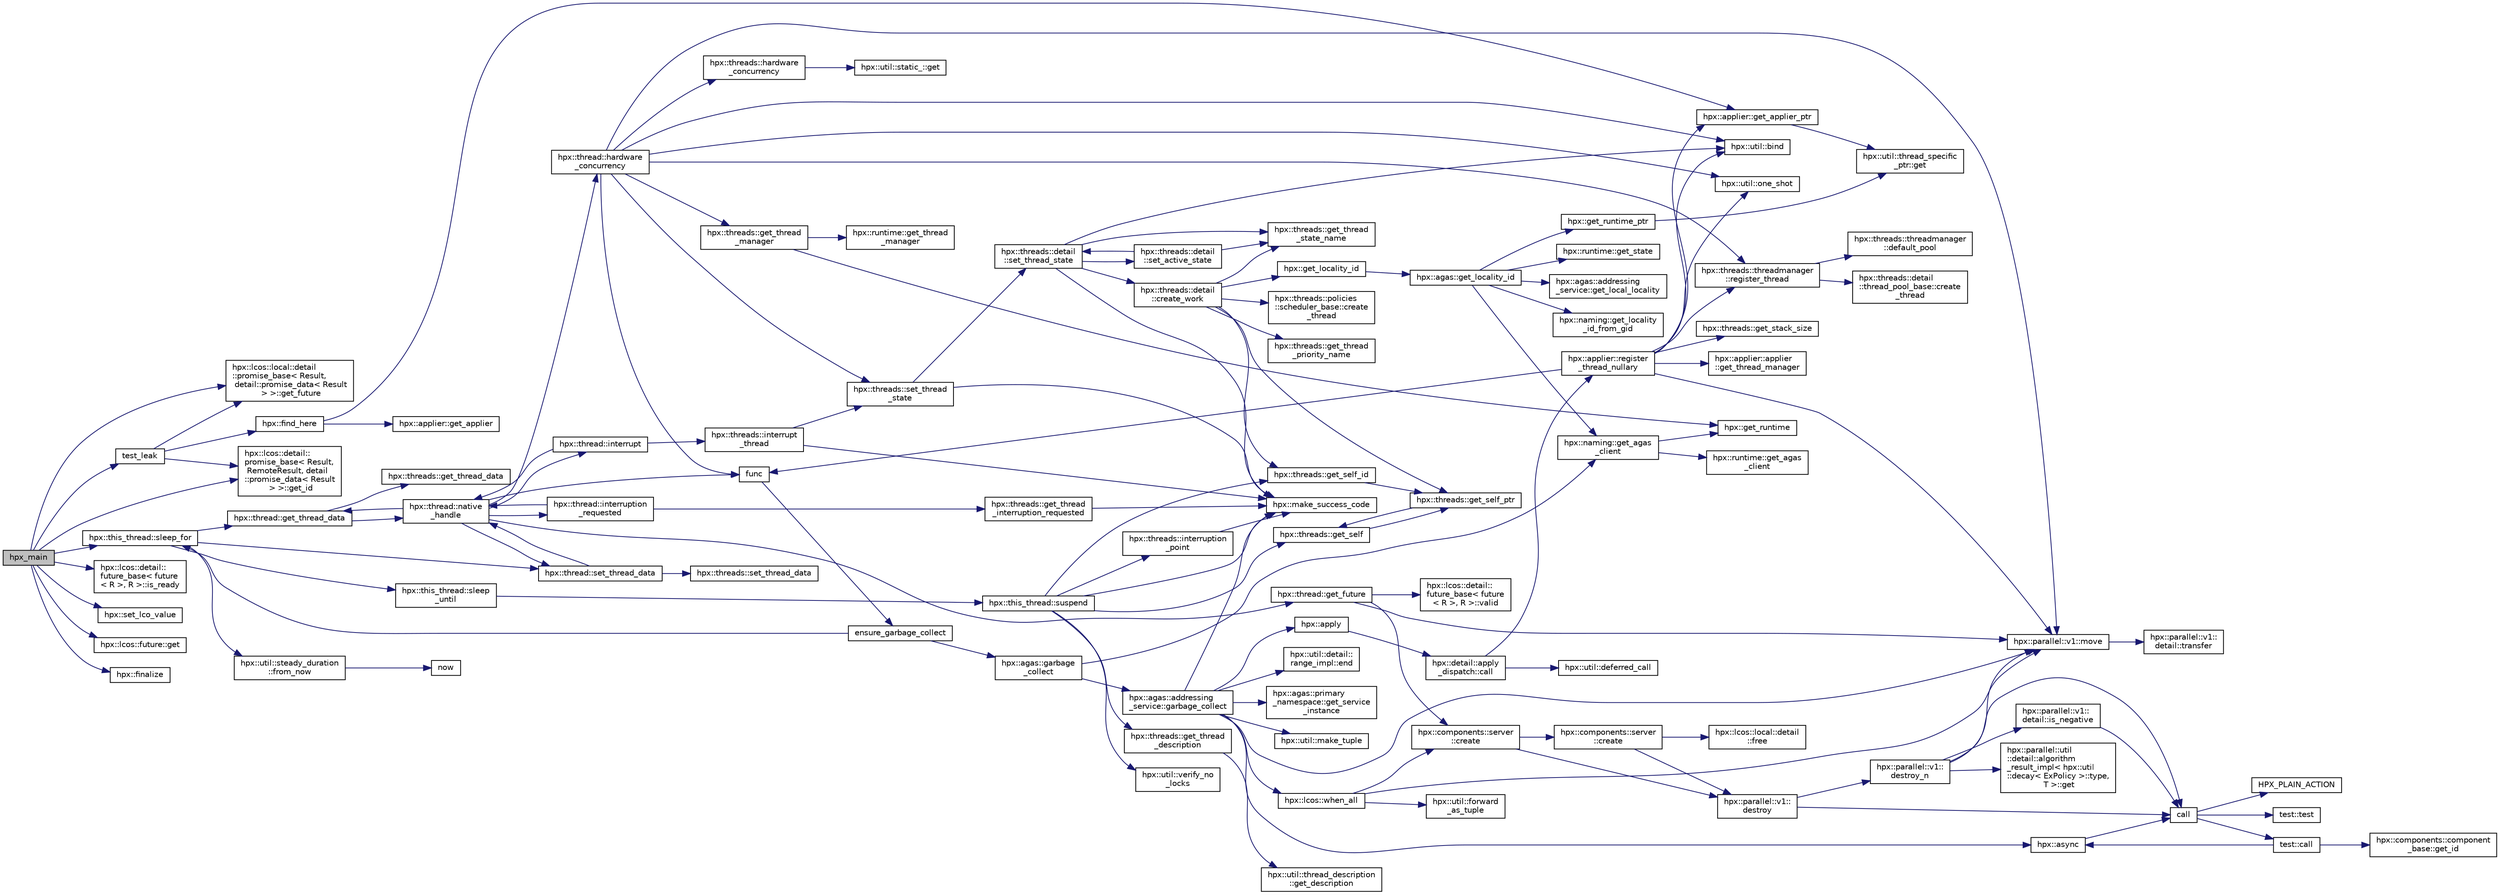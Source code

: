 digraph "hpx_main"
{
  edge [fontname="Helvetica",fontsize="10",labelfontname="Helvetica",labelfontsize="10"];
  node [fontname="Helvetica",fontsize="10",shape=record];
  rankdir="LR";
  Node2523 [label="hpx_main",height=0.2,width=0.4,color="black", fillcolor="grey75", style="filled", fontcolor="black"];
  Node2523 -> Node2524 [color="midnightblue",fontsize="10",style="solid",fontname="Helvetica"];
  Node2524 [label="test_leak",height=0.2,width=0.4,color="black", fillcolor="white", style="filled",URL="$d2/d67/promise__1620_8cpp.html#a586b2efa5b87f0bf48dc63ce0b90b8aa"];
  Node2524 -> Node2525 [color="midnightblue",fontsize="10",style="solid",fontname="Helvetica"];
  Node2525 [label="hpx::lcos::local::detail\l::promise_base\< Result,\l detail::promise_data\< Result\l \> \>::get_future",height=0.2,width=0.4,color="black", fillcolor="white", style="filled",URL="$d5/da1/classhpx_1_1lcos_1_1local_1_1detail_1_1promise__base.html#a941a7057c3296a4c06ecbbb5032146a2"];
  Node2524 -> Node2526 [color="midnightblue",fontsize="10",style="solid",fontname="Helvetica"];
  Node2526 [label="hpx::lcos::detail::\lpromise_base\< Result,\l RemoteResult, detail\l::promise_data\< Result\l \> \>::get_id",height=0.2,width=0.4,color="black", fillcolor="white", style="filled",URL="$d4/def/classhpx_1_1lcos_1_1detail_1_1promise__base.html#a2517464a9b53f71a7531c5cf75323ef5"];
  Node2524 -> Node2527 [color="midnightblue",fontsize="10",style="solid",fontname="Helvetica"];
  Node2527 [label="hpx::find_here",height=0.2,width=0.4,color="black", fillcolor="white", style="filled",URL="$d8/d83/namespacehpx.html#af07c1b6e26bcdfb1138643a1a2133cf4",tooltip="Return the global id representing this locality. "];
  Node2527 -> Node2528 [color="midnightblue",fontsize="10",style="solid",fontname="Helvetica"];
  Node2528 [label="hpx::applier::get_applier_ptr",height=0.2,width=0.4,color="black", fillcolor="white", style="filled",URL="$d8/dcb/namespacehpx_1_1applier.html#a617483cf2b77ad3a0aa428ade7b35299"];
  Node2528 -> Node2529 [color="midnightblue",fontsize="10",style="solid",fontname="Helvetica"];
  Node2529 [label="hpx::util::thread_specific\l_ptr::get",height=0.2,width=0.4,color="black", fillcolor="white", style="filled",URL="$d4/d4c/structhpx_1_1util_1_1thread__specific__ptr.html#a3b27d8520710478aa41d1f74206bdba9"];
  Node2527 -> Node2530 [color="midnightblue",fontsize="10",style="solid",fontname="Helvetica"];
  Node2530 [label="hpx::applier::get_applier",height=0.2,width=0.4,color="black", fillcolor="white", style="filled",URL="$d8/dcb/namespacehpx_1_1applier.html#aba1147ab54a476403b37f20a39b1e239"];
  Node2523 -> Node2525 [color="midnightblue",fontsize="10",style="solid",fontname="Helvetica"];
  Node2523 -> Node2526 [color="midnightblue",fontsize="10",style="solid",fontname="Helvetica"];
  Node2523 -> Node2531 [color="midnightblue",fontsize="10",style="solid",fontname="Helvetica"];
  Node2531 [label="hpx::this_thread::sleep_for",height=0.2,width=0.4,color="black", fillcolor="white", style="filled",URL="$d9/d52/namespacehpx_1_1this__thread.html#afc042a5a5fa52eef2d1d177a343435cf"];
  Node2531 -> Node2532 [color="midnightblue",fontsize="10",style="solid",fontname="Helvetica"];
  Node2532 [label="hpx::this_thread::sleep\l_until",height=0.2,width=0.4,color="black", fillcolor="white", style="filled",URL="$d9/d52/namespacehpx_1_1this__thread.html#ae12a853980115b23ff0ab8ca06622658"];
  Node2532 -> Node2533 [color="midnightblue",fontsize="10",style="solid",fontname="Helvetica"];
  Node2533 [label="hpx::this_thread::suspend",height=0.2,width=0.4,color="black", fillcolor="white", style="filled",URL="$d9/d52/namespacehpx_1_1this__thread.html#aca220026fb3014c0881d129fe31c0073"];
  Node2533 -> Node2534 [color="midnightblue",fontsize="10",style="solid",fontname="Helvetica"];
  Node2534 [label="hpx::threads::get_self",height=0.2,width=0.4,color="black", fillcolor="white", style="filled",URL="$d7/d28/namespacehpx_1_1threads.html#a07daf4d6d29233f20d66d41ab7b5b8e8"];
  Node2534 -> Node2535 [color="midnightblue",fontsize="10",style="solid",fontname="Helvetica"];
  Node2535 [label="hpx::threads::get_self_ptr",height=0.2,width=0.4,color="black", fillcolor="white", style="filled",URL="$d7/d28/namespacehpx_1_1threads.html#a22877ae347ad884cde3a51397dad6c53"];
  Node2535 -> Node2534 [color="midnightblue",fontsize="10",style="solid",fontname="Helvetica"];
  Node2533 -> Node2536 [color="midnightblue",fontsize="10",style="solid",fontname="Helvetica"];
  Node2536 [label="hpx::threads::get_self_id",height=0.2,width=0.4,color="black", fillcolor="white", style="filled",URL="$d7/d28/namespacehpx_1_1threads.html#afafe0f900b9fac3d4ed3c747625c1cfe"];
  Node2536 -> Node2535 [color="midnightblue",fontsize="10",style="solid",fontname="Helvetica"];
  Node2533 -> Node2537 [color="midnightblue",fontsize="10",style="solid",fontname="Helvetica"];
  Node2537 [label="hpx::threads::interruption\l_point",height=0.2,width=0.4,color="black", fillcolor="white", style="filled",URL="$d7/d28/namespacehpx_1_1threads.html#ada6ec56a12b050707311d8c628089059"];
  Node2537 -> Node2538 [color="midnightblue",fontsize="10",style="solid",fontname="Helvetica"];
  Node2538 [label="hpx::make_success_code",height=0.2,width=0.4,color="black", fillcolor="white", style="filled",URL="$d8/d83/namespacehpx.html#a0e8512a8f49e2a6c8185061181419d8f",tooltip="Returns error_code(hpx::success, \"success\", mode). "];
  Node2533 -> Node2539 [color="midnightblue",fontsize="10",style="solid",fontname="Helvetica"];
  Node2539 [label="hpx::util::verify_no\l_locks",height=0.2,width=0.4,color="black", fillcolor="white", style="filled",URL="$df/dad/namespacehpx_1_1util.html#ae0e1837ee6f09b79b26c2e788d2e9fc9"];
  Node2533 -> Node2540 [color="midnightblue",fontsize="10",style="solid",fontname="Helvetica"];
  Node2540 [label="hpx::threads::get_thread\l_description",height=0.2,width=0.4,color="black", fillcolor="white", style="filled",URL="$d7/d28/namespacehpx_1_1threads.html#a42fc18a7a680f4e8bc633a4b4c956701"];
  Node2540 -> Node2541 [color="midnightblue",fontsize="10",style="solid",fontname="Helvetica"];
  Node2541 [label="hpx::util::thread_description\l::get_description",height=0.2,width=0.4,color="black", fillcolor="white", style="filled",URL="$df/d9e/structhpx_1_1util_1_1thread__description.html#a8c834e14eca6eb228188022577f9f952"];
  Node2533 -> Node2538 [color="midnightblue",fontsize="10",style="solid",fontname="Helvetica"];
  Node2531 -> Node2542 [color="midnightblue",fontsize="10",style="solid",fontname="Helvetica"];
  Node2542 [label="hpx::util::steady_duration\l::from_now",height=0.2,width=0.4,color="black", fillcolor="white", style="filled",URL="$d9/d4f/classhpx_1_1util_1_1steady__duration.html#a0132206d767cd0f7395507b40111a153"];
  Node2542 -> Node2543 [color="midnightblue",fontsize="10",style="solid",fontname="Helvetica"];
  Node2543 [label="now",height=0.2,width=0.4,color="black", fillcolor="white", style="filled",URL="$de/db3/1d__stencil__1__omp_8cpp.html#a89e9667753dccfac455bd37a7a3a7b16"];
  Node2531 -> Node2544 [color="midnightblue",fontsize="10",style="solid",fontname="Helvetica"];
  Node2544 [label="hpx::thread::get_thread_data",height=0.2,width=0.4,color="black", fillcolor="white", style="filled",URL="$de/d9b/classhpx_1_1thread.html#a4535ef82cec3b953d2c941d20e3e3904"];
  Node2544 -> Node2545 [color="midnightblue",fontsize="10",style="solid",fontname="Helvetica"];
  Node2545 [label="hpx::threads::get_thread_data",height=0.2,width=0.4,color="black", fillcolor="white", style="filled",URL="$d7/d28/namespacehpx_1_1threads.html#a8737931ff6303807225f735b2b384ae4"];
  Node2544 -> Node2546 [color="midnightblue",fontsize="10",style="solid",fontname="Helvetica"];
  Node2546 [label="hpx::thread::native\l_handle",height=0.2,width=0.4,color="black", fillcolor="white", style="filled",URL="$de/d9b/classhpx_1_1thread.html#acf48190d264ab64c1c4ec99d0b421b5a"];
  Node2546 -> Node2547 [color="midnightblue",fontsize="10",style="solid",fontname="Helvetica"];
  Node2547 [label="hpx::thread::hardware\l_concurrency",height=0.2,width=0.4,color="black", fillcolor="white", style="filled",URL="$de/d9b/classhpx_1_1thread.html#a8e4fff210e02485ba493bc3a2a956c03"];
  Node2547 -> Node2548 [color="midnightblue",fontsize="10",style="solid",fontname="Helvetica"];
  Node2548 [label="hpx::threads::hardware\l_concurrency",height=0.2,width=0.4,color="black", fillcolor="white", style="filled",URL="$d7/d28/namespacehpx_1_1threads.html#aa8752a235478d2ad7b5ac467b63ab527"];
  Node2548 -> Node2549 [color="midnightblue",fontsize="10",style="solid",fontname="Helvetica"];
  Node2549 [label="hpx::util::static_::get",height=0.2,width=0.4,color="black", fillcolor="white", style="filled",URL="$d3/dbb/structhpx_1_1util_1_1static__.html#a2967c633948a3bf17a3b5405ef5a8318"];
  Node2547 -> Node2550 [color="midnightblue",fontsize="10",style="solid",fontname="Helvetica"];
  Node2550 [label="func",height=0.2,width=0.4,color="black", fillcolor="white", style="filled",URL="$d8/dfd/id__type__ref__counting__1032_8cpp.html#ab811b86ea5107ffb3351fcaa29d2c652"];
  Node2550 -> Node2551 [color="midnightblue",fontsize="10",style="solid",fontname="Helvetica"];
  Node2551 [label="ensure_garbage_collect",height=0.2,width=0.4,color="black", fillcolor="white", style="filled",URL="$d8/dfd/id__type__ref__counting__1032_8cpp.html#a5264b94bf7c262ac0e521fb290d476d5"];
  Node2551 -> Node2531 [color="midnightblue",fontsize="10",style="solid",fontname="Helvetica"];
  Node2551 -> Node2552 [color="midnightblue",fontsize="10",style="solid",fontname="Helvetica"];
  Node2552 [label="hpx::agas::garbage\l_collect",height=0.2,width=0.4,color="black", fillcolor="white", style="filled",URL="$dc/d54/namespacehpx_1_1agas.html#a951337adc4f9bd6df00a50737468e911"];
  Node2552 -> Node2553 [color="midnightblue",fontsize="10",style="solid",fontname="Helvetica"];
  Node2553 [label="hpx::naming::get_agas\l_client",height=0.2,width=0.4,color="black", fillcolor="white", style="filled",URL="$d4/dc9/namespacehpx_1_1naming.html#a0408fffd5d34b620712a801b0ae3b032"];
  Node2553 -> Node2554 [color="midnightblue",fontsize="10",style="solid",fontname="Helvetica"];
  Node2554 [label="hpx::get_runtime",height=0.2,width=0.4,color="black", fillcolor="white", style="filled",URL="$d8/d83/namespacehpx.html#aef902cc6c7dd3b9fbadf34d1e850a070"];
  Node2553 -> Node2555 [color="midnightblue",fontsize="10",style="solid",fontname="Helvetica"];
  Node2555 [label="hpx::runtime::get_agas\l_client",height=0.2,width=0.4,color="black", fillcolor="white", style="filled",URL="$d0/d7b/classhpx_1_1runtime.html#aeb5dddd30d6b9861669af8ad44d1a96a"];
  Node2552 -> Node2556 [color="midnightblue",fontsize="10",style="solid",fontname="Helvetica"];
  Node2556 [label="hpx::agas::addressing\l_service::garbage_collect",height=0.2,width=0.4,color="black", fillcolor="white", style="filled",URL="$db/d58/structhpx_1_1agas_1_1addressing__service.html#a87dcae0eacf6e62d5103ebf516d86f63"];
  Node2556 -> Node2538 [color="midnightblue",fontsize="10",style="solid",fontname="Helvetica"];
  Node2556 -> Node2557 [color="midnightblue",fontsize="10",style="solid",fontname="Helvetica"];
  Node2557 [label="hpx::agas::primary\l_namespace::get_service\l_instance",height=0.2,width=0.4,color="black", fillcolor="white", style="filled",URL="$d1/d43/structhpx_1_1agas_1_1primary__namespace.html#a7630ff0f30ff8c23b13b4672c5350e2e"];
  Node2556 -> Node2558 [color="midnightblue",fontsize="10",style="solid",fontname="Helvetica"];
  Node2558 [label="hpx::util::make_tuple",height=0.2,width=0.4,color="black", fillcolor="white", style="filled",URL="$df/dad/namespacehpx_1_1util.html#a06fa74211a987d208e013f400a9f5328"];
  Node2556 -> Node2559 [color="midnightblue",fontsize="10",style="solid",fontname="Helvetica"];
  Node2559 [label="hpx::util::detail::\lrange_impl::end",height=0.2,width=0.4,color="black", fillcolor="white", style="filled",URL="$d4/d4a/namespacehpx_1_1util_1_1detail_1_1range__impl.html#afb2ea48b0902f52ee4d8b764807b4316"];
  Node2556 -> Node2560 [color="midnightblue",fontsize="10",style="solid",fontname="Helvetica"];
  Node2560 [label="hpx::apply",height=0.2,width=0.4,color="black", fillcolor="white", style="filled",URL="$d8/d83/namespacehpx.html#aa87762f0db0731d385f3fdfdb25d59fc"];
  Node2560 -> Node2561 [color="midnightblue",fontsize="10",style="solid",fontname="Helvetica"];
  Node2561 [label="hpx::detail::apply\l_dispatch::call",height=0.2,width=0.4,color="black", fillcolor="white", style="filled",URL="$db/de8/structhpx_1_1detail_1_1apply__dispatch.html#a0755fab16d281e74bcff0f8045be9459"];
  Node2561 -> Node2562 [color="midnightblue",fontsize="10",style="solid",fontname="Helvetica"];
  Node2562 [label="hpx::applier::register\l_thread_nullary",height=0.2,width=0.4,color="black", fillcolor="white", style="filled",URL="$d8/dcb/namespacehpx_1_1applier.html#a401cd1145927e58d74d1eb52aaccd936"];
  Node2562 -> Node2528 [color="midnightblue",fontsize="10",style="solid",fontname="Helvetica"];
  Node2562 -> Node2550 [color="midnightblue",fontsize="10",style="solid",fontname="Helvetica"];
  Node2562 -> Node2563 [color="midnightblue",fontsize="10",style="solid",fontname="Helvetica"];
  Node2563 [label="hpx::util::bind",height=0.2,width=0.4,color="black", fillcolor="white", style="filled",URL="$df/dad/namespacehpx_1_1util.html#ad844caedf82a0173d6909d910c3e48c6"];
  Node2562 -> Node2564 [color="midnightblue",fontsize="10",style="solid",fontname="Helvetica"];
  Node2564 [label="hpx::util::one_shot",height=0.2,width=0.4,color="black", fillcolor="white", style="filled",URL="$df/dad/namespacehpx_1_1util.html#a273e61be42a72415291e0ec0a4f28c7a"];
  Node2562 -> Node2565 [color="midnightblue",fontsize="10",style="solid",fontname="Helvetica"];
  Node2565 [label="hpx::parallel::v1::move",height=0.2,width=0.4,color="black", fillcolor="white", style="filled",URL="$db/db9/namespacehpx_1_1parallel_1_1v1.html#aa7c4ede081ce786c9d1eb1adff495cfc"];
  Node2565 -> Node2566 [color="midnightblue",fontsize="10",style="solid",fontname="Helvetica"];
  Node2566 [label="hpx::parallel::v1::\ldetail::transfer",height=0.2,width=0.4,color="black", fillcolor="white", style="filled",URL="$d2/ddd/namespacehpx_1_1parallel_1_1v1_1_1detail.html#ab1b56a05e1885ca7cc7ffa1804dd2f3c"];
  Node2562 -> Node2567 [color="midnightblue",fontsize="10",style="solid",fontname="Helvetica"];
  Node2567 [label="hpx::threads::get_stack_size",height=0.2,width=0.4,color="black", fillcolor="white", style="filled",URL="$d7/d28/namespacehpx_1_1threads.html#af597241b3c2785150be206737ca04aa6",tooltip="The get_stack_size function is part of the thread related API. It. "];
  Node2562 -> Node2568 [color="midnightblue",fontsize="10",style="solid",fontname="Helvetica"];
  Node2568 [label="hpx::applier::applier\l::get_thread_manager",height=0.2,width=0.4,color="black", fillcolor="white", style="filled",URL="$da/dcb/classhpx_1_1applier_1_1applier.html#acc36d583973701e573be39da97bba866",tooltip="Access the thread-manager instance associated with this applier. "];
  Node2562 -> Node2569 [color="midnightblue",fontsize="10",style="solid",fontname="Helvetica"];
  Node2569 [label="hpx::threads::threadmanager\l::register_thread",height=0.2,width=0.4,color="black", fillcolor="white", style="filled",URL="$d5/daa/classhpx_1_1threads_1_1threadmanager.html#a7f79c7578e08a60ca45eb276ce8133d8"];
  Node2569 -> Node2570 [color="midnightblue",fontsize="10",style="solid",fontname="Helvetica"];
  Node2570 [label="hpx::threads::threadmanager\l::default_pool",height=0.2,width=0.4,color="black", fillcolor="white", style="filled",URL="$d5/daa/classhpx_1_1threads_1_1threadmanager.html#a851f067d03b5dd1c5e6a9a6a841e05df"];
  Node2569 -> Node2571 [color="midnightblue",fontsize="10",style="solid",fontname="Helvetica"];
  Node2571 [label="hpx::threads::detail\l::thread_pool_base::create\l_thread",height=0.2,width=0.4,color="black", fillcolor="white", style="filled",URL="$de/dae/classhpx_1_1threads_1_1detail_1_1thread__pool__base.html#ad35d3779eef6f4528e62a26d71b34b34"];
  Node2561 -> Node2572 [color="midnightblue",fontsize="10",style="solid",fontname="Helvetica"];
  Node2572 [label="hpx::util::deferred_call",height=0.2,width=0.4,color="black", fillcolor="white", style="filled",URL="$df/dad/namespacehpx_1_1util.html#acdded623c658a7a3436f7e76bc9d881c"];
  Node2556 -> Node2565 [color="midnightblue",fontsize="10",style="solid",fontname="Helvetica"];
  Node2556 -> Node2573 [color="midnightblue",fontsize="10",style="solid",fontname="Helvetica"];
  Node2573 [label="hpx::async",height=0.2,width=0.4,color="black", fillcolor="white", style="filled",URL="$d8/d83/namespacehpx.html#acb7d8e37b73b823956ce144f9a57eaa4"];
  Node2573 -> Node2574 [color="midnightblue",fontsize="10",style="solid",fontname="Helvetica"];
  Node2574 [label="call",height=0.2,width=0.4,color="black", fillcolor="white", style="filled",URL="$d2/d67/promise__1620_8cpp.html#a58357f0b82bc761e1d0b9091ed563a70"];
  Node2574 -> Node2575 [color="midnightblue",fontsize="10",style="solid",fontname="Helvetica"];
  Node2575 [label="test::test",height=0.2,width=0.4,color="black", fillcolor="white", style="filled",URL="$d8/d89/structtest.html#ab42d5ece712d716b04cb3f686f297a26"];
  Node2574 -> Node2576 [color="midnightblue",fontsize="10",style="solid",fontname="Helvetica"];
  Node2576 [label="HPX_PLAIN_ACTION",height=0.2,width=0.4,color="black", fillcolor="white", style="filled",URL="$d2/d67/promise__1620_8cpp.html#ab96aab827a4b1fcaf66cfe0ba83fef23"];
  Node2574 -> Node2577 [color="midnightblue",fontsize="10",style="solid",fontname="Helvetica"];
  Node2577 [label="test::call",height=0.2,width=0.4,color="black", fillcolor="white", style="filled",URL="$d8/d89/structtest.html#aeb29e7ed6518b9426ccf1344c52620ae"];
  Node2577 -> Node2573 [color="midnightblue",fontsize="10",style="solid",fontname="Helvetica"];
  Node2577 -> Node2578 [color="midnightblue",fontsize="10",style="solid",fontname="Helvetica"];
  Node2578 [label="hpx::components::component\l_base::get_id",height=0.2,width=0.4,color="black", fillcolor="white", style="filled",URL="$d2/de6/classhpx_1_1components_1_1component__base.html#a4c8fd93514039bdf01c48d66d82b19cd"];
  Node2556 -> Node2579 [color="midnightblue",fontsize="10",style="solid",fontname="Helvetica"];
  Node2579 [label="hpx::lcos::when_all",height=0.2,width=0.4,color="black", fillcolor="white", style="filled",URL="$d2/dc9/namespacehpx_1_1lcos.html#a1a6fb024d8690923fb185d5aee204d54"];
  Node2579 -> Node2580 [color="midnightblue",fontsize="10",style="solid",fontname="Helvetica"];
  Node2580 [label="hpx::util::forward\l_as_tuple",height=0.2,width=0.4,color="black", fillcolor="white", style="filled",URL="$df/dad/namespacehpx_1_1util.html#ab7c31e3f24c3302a4f67b6735a6fa597"];
  Node2579 -> Node2565 [color="midnightblue",fontsize="10",style="solid",fontname="Helvetica"];
  Node2579 -> Node2581 [color="midnightblue",fontsize="10",style="solid",fontname="Helvetica"];
  Node2581 [label="hpx::components::server\l::create",height=0.2,width=0.4,color="black", fillcolor="white", style="filled",URL="$d2/da2/namespacehpx_1_1components_1_1server.html#ac776c89f3d68ceb910e8cee9fa937ab4",tooltip="Create arrays of components using their default constructor. "];
  Node2581 -> Node2582 [color="midnightblue",fontsize="10",style="solid",fontname="Helvetica"];
  Node2582 [label="hpx::components::server\l::create",height=0.2,width=0.4,color="black", fillcolor="white", style="filled",URL="$d2/da2/namespacehpx_1_1components_1_1server.html#a77d26de181c97b444565e230577981bd"];
  Node2582 -> Node2583 [color="midnightblue",fontsize="10",style="solid",fontname="Helvetica"];
  Node2583 [label="hpx::lcos::local::detail\l::free",height=0.2,width=0.4,color="black", fillcolor="white", style="filled",URL="$d4/dcb/namespacehpx_1_1lcos_1_1local_1_1detail.html#a55a940f019734e9bb045dc123cd80e48"];
  Node2582 -> Node2584 [color="midnightblue",fontsize="10",style="solid",fontname="Helvetica"];
  Node2584 [label="hpx::parallel::v1::\ldestroy",height=0.2,width=0.4,color="black", fillcolor="white", style="filled",URL="$db/db9/namespacehpx_1_1parallel_1_1v1.html#acf303558375048e8a7cc9a2c2e09477f"];
  Node2584 -> Node2574 [color="midnightblue",fontsize="10",style="solid",fontname="Helvetica"];
  Node2584 -> Node2585 [color="midnightblue",fontsize="10",style="solid",fontname="Helvetica"];
  Node2585 [label="hpx::parallel::v1::\ldestroy_n",height=0.2,width=0.4,color="black", fillcolor="white", style="filled",URL="$db/db9/namespacehpx_1_1parallel_1_1v1.html#a71d0691132a300690163f5636bcd5bd3"];
  Node2585 -> Node2586 [color="midnightblue",fontsize="10",style="solid",fontname="Helvetica"];
  Node2586 [label="hpx::parallel::v1::\ldetail::is_negative",height=0.2,width=0.4,color="black", fillcolor="white", style="filled",URL="$d2/ddd/namespacehpx_1_1parallel_1_1v1_1_1detail.html#adf2e40fc4b20ad0fd442ee3118a4d527"];
  Node2586 -> Node2574 [color="midnightblue",fontsize="10",style="solid",fontname="Helvetica"];
  Node2585 -> Node2587 [color="midnightblue",fontsize="10",style="solid",fontname="Helvetica"];
  Node2587 [label="hpx::parallel::util\l::detail::algorithm\l_result_impl\< hpx::util\l::decay\< ExPolicy \>::type,\l T \>::get",height=0.2,width=0.4,color="black", fillcolor="white", style="filled",URL="$d2/d42/structhpx_1_1parallel_1_1util_1_1detail_1_1algorithm__result__impl.html#ab5b051e8ec74eff5e0e62fd63f5d377e"];
  Node2585 -> Node2565 [color="midnightblue",fontsize="10",style="solid",fontname="Helvetica"];
  Node2585 -> Node2574 [color="midnightblue",fontsize="10",style="solid",fontname="Helvetica"];
  Node2581 -> Node2584 [color="midnightblue",fontsize="10",style="solid",fontname="Helvetica"];
  Node2547 -> Node2563 [color="midnightblue",fontsize="10",style="solid",fontname="Helvetica"];
  Node2547 -> Node2564 [color="midnightblue",fontsize="10",style="solid",fontname="Helvetica"];
  Node2547 -> Node2565 [color="midnightblue",fontsize="10",style="solid",fontname="Helvetica"];
  Node2547 -> Node2588 [color="midnightblue",fontsize="10",style="solid",fontname="Helvetica"];
  Node2588 [label="hpx::threads::get_thread\l_manager",height=0.2,width=0.4,color="black", fillcolor="white", style="filled",URL="$d7/d28/namespacehpx_1_1threads.html#a076973c3a53beadde7d967e22c4f6cce"];
  Node2588 -> Node2554 [color="midnightblue",fontsize="10",style="solid",fontname="Helvetica"];
  Node2588 -> Node2589 [color="midnightblue",fontsize="10",style="solid",fontname="Helvetica"];
  Node2589 [label="hpx::runtime::get_thread\l_manager",height=0.2,width=0.4,color="black", fillcolor="white", style="filled",URL="$d0/d7b/classhpx_1_1runtime.html#a865b12d57fcd44a8d3dda3e35414f563"];
  Node2547 -> Node2569 [color="midnightblue",fontsize="10",style="solid",fontname="Helvetica"];
  Node2547 -> Node2590 [color="midnightblue",fontsize="10",style="solid",fontname="Helvetica"];
  Node2590 [label="hpx::threads::set_thread\l_state",height=0.2,width=0.4,color="black", fillcolor="white", style="filled",URL="$d7/d28/namespacehpx_1_1threads.html#ac0690ad16ad778bcc79dcd727cc33025",tooltip="Set the thread state of the thread referenced by the thread_id id. "];
  Node2590 -> Node2538 [color="midnightblue",fontsize="10",style="solid",fontname="Helvetica"];
  Node2590 -> Node2591 [color="midnightblue",fontsize="10",style="solid",fontname="Helvetica"];
  Node2591 [label="hpx::threads::detail\l::set_thread_state",height=0.2,width=0.4,color="black", fillcolor="white", style="filled",URL="$d2/dd1/namespacehpx_1_1threads_1_1detail.html#af85ddc854c4a149bf1738eb1b111b9ab"];
  Node2591 -> Node2592 [color="midnightblue",fontsize="10",style="solid",fontname="Helvetica"];
  Node2592 [label="hpx::threads::get_thread\l_state_name",height=0.2,width=0.4,color="black", fillcolor="white", style="filled",URL="$d7/d28/namespacehpx_1_1threads.html#a26f91ea8d2195f165c033241c5cd11db"];
  Node2591 -> Node2538 [color="midnightblue",fontsize="10",style="solid",fontname="Helvetica"];
  Node2591 -> Node2563 [color="midnightblue",fontsize="10",style="solid",fontname="Helvetica"];
  Node2591 -> Node2593 [color="midnightblue",fontsize="10",style="solid",fontname="Helvetica"];
  Node2593 [label="hpx::threads::detail\l::set_active_state",height=0.2,width=0.4,color="black", fillcolor="white", style="filled",URL="$d2/dd1/namespacehpx_1_1threads_1_1detail.html#a45884a5bf04ad66a4f259231a3947e76"];
  Node2593 -> Node2592 [color="midnightblue",fontsize="10",style="solid",fontname="Helvetica"];
  Node2593 -> Node2591 [color="midnightblue",fontsize="10",style="solid",fontname="Helvetica"];
  Node2591 -> Node2594 [color="midnightblue",fontsize="10",style="solid",fontname="Helvetica"];
  Node2594 [label="hpx::threads::detail\l::create_work",height=0.2,width=0.4,color="black", fillcolor="white", style="filled",URL="$d2/dd1/namespacehpx_1_1threads_1_1detail.html#ae22384a3c1b1a1940032fad068fb54b1"];
  Node2594 -> Node2592 [color="midnightblue",fontsize="10",style="solid",fontname="Helvetica"];
  Node2594 -> Node2595 [color="midnightblue",fontsize="10",style="solid",fontname="Helvetica"];
  Node2595 [label="hpx::threads::get_thread\l_priority_name",height=0.2,width=0.4,color="black", fillcolor="white", style="filled",URL="$d7/d28/namespacehpx_1_1threads.html#a9c6b2fec0c1cf5b06ff83ce756ca6d42"];
  Node2594 -> Node2535 [color="midnightblue",fontsize="10",style="solid",fontname="Helvetica"];
  Node2594 -> Node2536 [color="midnightblue",fontsize="10",style="solid",fontname="Helvetica"];
  Node2594 -> Node2596 [color="midnightblue",fontsize="10",style="solid",fontname="Helvetica"];
  Node2596 [label="hpx::get_locality_id",height=0.2,width=0.4,color="black", fillcolor="white", style="filled",URL="$d8/d83/namespacehpx.html#a158d7c54a657bb364c1704033010697b",tooltip="Return the number of the locality this function is being called from. "];
  Node2596 -> Node2597 [color="midnightblue",fontsize="10",style="solid",fontname="Helvetica"];
  Node2597 [label="hpx::agas::get_locality_id",height=0.2,width=0.4,color="black", fillcolor="white", style="filled",URL="$dc/d54/namespacehpx_1_1agas.html#a491cc2ddecdf0f1a9129900caa6a4d3e"];
  Node2597 -> Node2598 [color="midnightblue",fontsize="10",style="solid",fontname="Helvetica"];
  Node2598 [label="hpx::get_runtime_ptr",height=0.2,width=0.4,color="black", fillcolor="white", style="filled",URL="$d8/d83/namespacehpx.html#af29daf2bb3e01b4d6495a1742b6cce64"];
  Node2598 -> Node2529 [color="midnightblue",fontsize="10",style="solid",fontname="Helvetica"];
  Node2597 -> Node2599 [color="midnightblue",fontsize="10",style="solid",fontname="Helvetica"];
  Node2599 [label="hpx::runtime::get_state",height=0.2,width=0.4,color="black", fillcolor="white", style="filled",URL="$d0/d7b/classhpx_1_1runtime.html#ab405f80e060dac95d624520f38b0524c"];
  Node2597 -> Node2553 [color="midnightblue",fontsize="10",style="solid",fontname="Helvetica"];
  Node2597 -> Node2600 [color="midnightblue",fontsize="10",style="solid",fontname="Helvetica"];
  Node2600 [label="hpx::agas::addressing\l_service::get_local_locality",height=0.2,width=0.4,color="black", fillcolor="white", style="filled",URL="$db/d58/structhpx_1_1agas_1_1addressing__service.html#ab52c19a37c2a7a006c6c15f90ad0539c"];
  Node2597 -> Node2601 [color="midnightblue",fontsize="10",style="solid",fontname="Helvetica"];
  Node2601 [label="hpx::naming::get_locality\l_id_from_gid",height=0.2,width=0.4,color="black", fillcolor="white", style="filled",URL="$d4/dc9/namespacehpx_1_1naming.html#a7fd43037784560bd04fda9b49e33529f"];
  Node2594 -> Node2602 [color="midnightblue",fontsize="10",style="solid",fontname="Helvetica"];
  Node2602 [label="hpx::threads::policies\l::scheduler_base::create\l_thread",height=0.2,width=0.4,color="black", fillcolor="white", style="filled",URL="$dd/d7e/structhpx_1_1threads_1_1policies_1_1scheduler__base.html#ad3b05cd7f363cc8e8410ce368c3794e0"];
  Node2546 -> Node2603 [color="midnightblue",fontsize="10",style="solid",fontname="Helvetica"];
  Node2603 [label="hpx::thread::interrupt",height=0.2,width=0.4,color="black", fillcolor="white", style="filled",URL="$de/d9b/classhpx_1_1thread.html#ac34d0d033aa743c476a79dbc2e1a8a39"];
  Node2603 -> Node2604 [color="midnightblue",fontsize="10",style="solid",fontname="Helvetica"];
  Node2604 [label="hpx::threads::interrupt\l_thread",height=0.2,width=0.4,color="black", fillcolor="white", style="filled",URL="$d7/d28/namespacehpx_1_1threads.html#a6bdda1a2aab61b9b13d274b5155d7e73"];
  Node2604 -> Node2538 [color="midnightblue",fontsize="10",style="solid",fontname="Helvetica"];
  Node2604 -> Node2590 [color="midnightblue",fontsize="10",style="solid",fontname="Helvetica"];
  Node2603 -> Node2546 [color="midnightblue",fontsize="10",style="solid",fontname="Helvetica"];
  Node2546 -> Node2605 [color="midnightblue",fontsize="10",style="solid",fontname="Helvetica"];
  Node2605 [label="hpx::thread::interruption\l_requested",height=0.2,width=0.4,color="black", fillcolor="white", style="filled",URL="$de/d9b/classhpx_1_1thread.html#a33276bb4c20bbb0b1978944e18ef71b8"];
  Node2605 -> Node2606 [color="midnightblue",fontsize="10",style="solid",fontname="Helvetica"];
  Node2606 [label="hpx::threads::get_thread\l_interruption_requested",height=0.2,width=0.4,color="black", fillcolor="white", style="filled",URL="$d7/d28/namespacehpx_1_1threads.html#ae64a7fdb8b5c8bac7be0c8282672a03b"];
  Node2606 -> Node2538 [color="midnightblue",fontsize="10",style="solid",fontname="Helvetica"];
  Node2605 -> Node2546 [color="midnightblue",fontsize="10",style="solid",fontname="Helvetica"];
  Node2546 -> Node2607 [color="midnightblue",fontsize="10",style="solid",fontname="Helvetica"];
  Node2607 [label="hpx::thread::get_future",height=0.2,width=0.4,color="black", fillcolor="white", style="filled",URL="$de/d9b/classhpx_1_1thread.html#a87fdb0d8da826366fc190ed224900a64"];
  Node2607 -> Node2608 [color="midnightblue",fontsize="10",style="solid",fontname="Helvetica"];
  Node2608 [label="hpx::lcos::detail::\lfuture_base\< future\l\< R \>, R \>::valid",height=0.2,width=0.4,color="black", fillcolor="white", style="filled",URL="$d5/dd7/classhpx_1_1lcos_1_1detail_1_1future__base.html#aaf7beb7374815614363033bd96573e75"];
  Node2607 -> Node2581 [color="midnightblue",fontsize="10",style="solid",fontname="Helvetica"];
  Node2607 -> Node2565 [color="midnightblue",fontsize="10",style="solid",fontname="Helvetica"];
  Node2546 -> Node2544 [color="midnightblue",fontsize="10",style="solid",fontname="Helvetica"];
  Node2546 -> Node2609 [color="midnightblue",fontsize="10",style="solid",fontname="Helvetica"];
  Node2609 [label="hpx::thread::set_thread_data",height=0.2,width=0.4,color="black", fillcolor="white", style="filled",URL="$de/d9b/classhpx_1_1thread.html#a7317a3cf5251f3b33c990449570d4cea"];
  Node2609 -> Node2610 [color="midnightblue",fontsize="10",style="solid",fontname="Helvetica"];
  Node2610 [label="hpx::threads::set_thread_data",height=0.2,width=0.4,color="black", fillcolor="white", style="filled",URL="$d7/d28/namespacehpx_1_1threads.html#a00a625acc149fce3ae38e4340454acf7"];
  Node2609 -> Node2546 [color="midnightblue",fontsize="10",style="solid",fontname="Helvetica"];
  Node2546 -> Node2550 [color="midnightblue",fontsize="10",style="solid",fontname="Helvetica"];
  Node2531 -> Node2609 [color="midnightblue",fontsize="10",style="solid",fontname="Helvetica"];
  Node2523 -> Node2611 [color="midnightblue",fontsize="10",style="solid",fontname="Helvetica"];
  Node2611 [label="hpx::lcos::detail::\lfuture_base\< future\l\< R \>, R \>::is_ready",height=0.2,width=0.4,color="black", fillcolor="white", style="filled",URL="$d5/dd7/classhpx_1_1lcos_1_1detail_1_1future__base.html#a628625094362627e776fe22b68404111"];
  Node2523 -> Node2612 [color="midnightblue",fontsize="10",style="solid",fontname="Helvetica"];
  Node2612 [label="hpx::set_lco_value",height=0.2,width=0.4,color="black", fillcolor="white", style="filled",URL="$d8/d83/namespacehpx.html#ac39c86d0a66ad9dba32b6206499dd80f",tooltip="Set the result value for the LCO referenced by the given id. "];
  Node2523 -> Node2613 [color="midnightblue",fontsize="10",style="solid",fontname="Helvetica"];
  Node2613 [label="hpx::lcos::future::get",height=0.2,width=0.4,color="black", fillcolor="white", style="filled",URL="$d0/d33/classhpx_1_1lcos_1_1future.html#a8c28269486d5620ac48af349f17bb41c"];
  Node2523 -> Node2614 [color="midnightblue",fontsize="10",style="solid",fontname="Helvetica"];
  Node2614 [label="hpx::finalize",height=0.2,width=0.4,color="black", fillcolor="white", style="filled",URL="$d8/d83/namespacehpx.html#a8f5d18e423b3ad43e343d1571acd5f64",tooltip="Main function to gracefully terminate the HPX runtime system. "];
}
